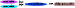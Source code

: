 digraph G {
graph [size = "0.5, 4" ,rankdir = LR];
node [shape = "ellipse"];
"Packages repository(unstable)" [shape = "box" ,style = filled,fillcolor = "#CC9999"];
"Server A(unstable/proxy)" [shape = "ellipse", style = filled, fillcolor="#0044ff"];
"Server B(unstable)" [shape = "ellipse", style = filled, fillcolor="#CC44ff"];
"Server C(unstable)" [shape = "ellipse", style = filled, fillcolor="#11eeff"];
"Server A(unstable/proxy)" -> "Packages repository(unstable)" [label = "apt-get"];
"Server B(unstable)" -> "Server A(unstable/proxy)" [label = "apt-get"];
"Server C(unstable)" -> "Server A(unstable/proxy)" [label = "apt-get"];
}
